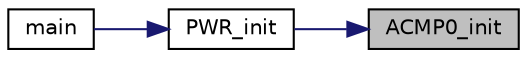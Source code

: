 digraph "ACMP0_init"
{
 // LATEX_PDF_SIZE
  edge [fontname="Helvetica",fontsize="10",labelfontname="Helvetica",labelfontsize="10"];
  node [fontname="Helvetica",fontsize="10",shape=record];
  rankdir="RL";
  Node1 [label="ACMP0_init",height=0.2,width=0.4,color="black", fillcolor="grey75", style="filled", fontcolor="black",tooltip="Initialize comparator ACMP0 and activate rising edge interrupt.   Compare input on channel 5 with sca..."];
  Node1 -> Node2 [dir="back",color="midnightblue",fontsize="10",style="solid",fontname="Helvetica"];
  Node2 [label="PWR_init",height=0.2,width=0.4,color="black", fillcolor="white", style="filled",URL="$power_l_e_ds_8c.html#a2645a97196e2d49cae6faa63771813b8",tooltip="Start all the power LED drivers."];
  Node2 -> Node3 [dir="back",color="midnightblue",fontsize="10",style="solid",fontname="Helvetica"];
  Node3 [label="main",height=0.2,width=0.4,color="black", fillcolor="white", style="filled",URL="$main_8c.html#a840291bc02cba5474a4cb46a9b9566fe",tooltip="main function"];
}

